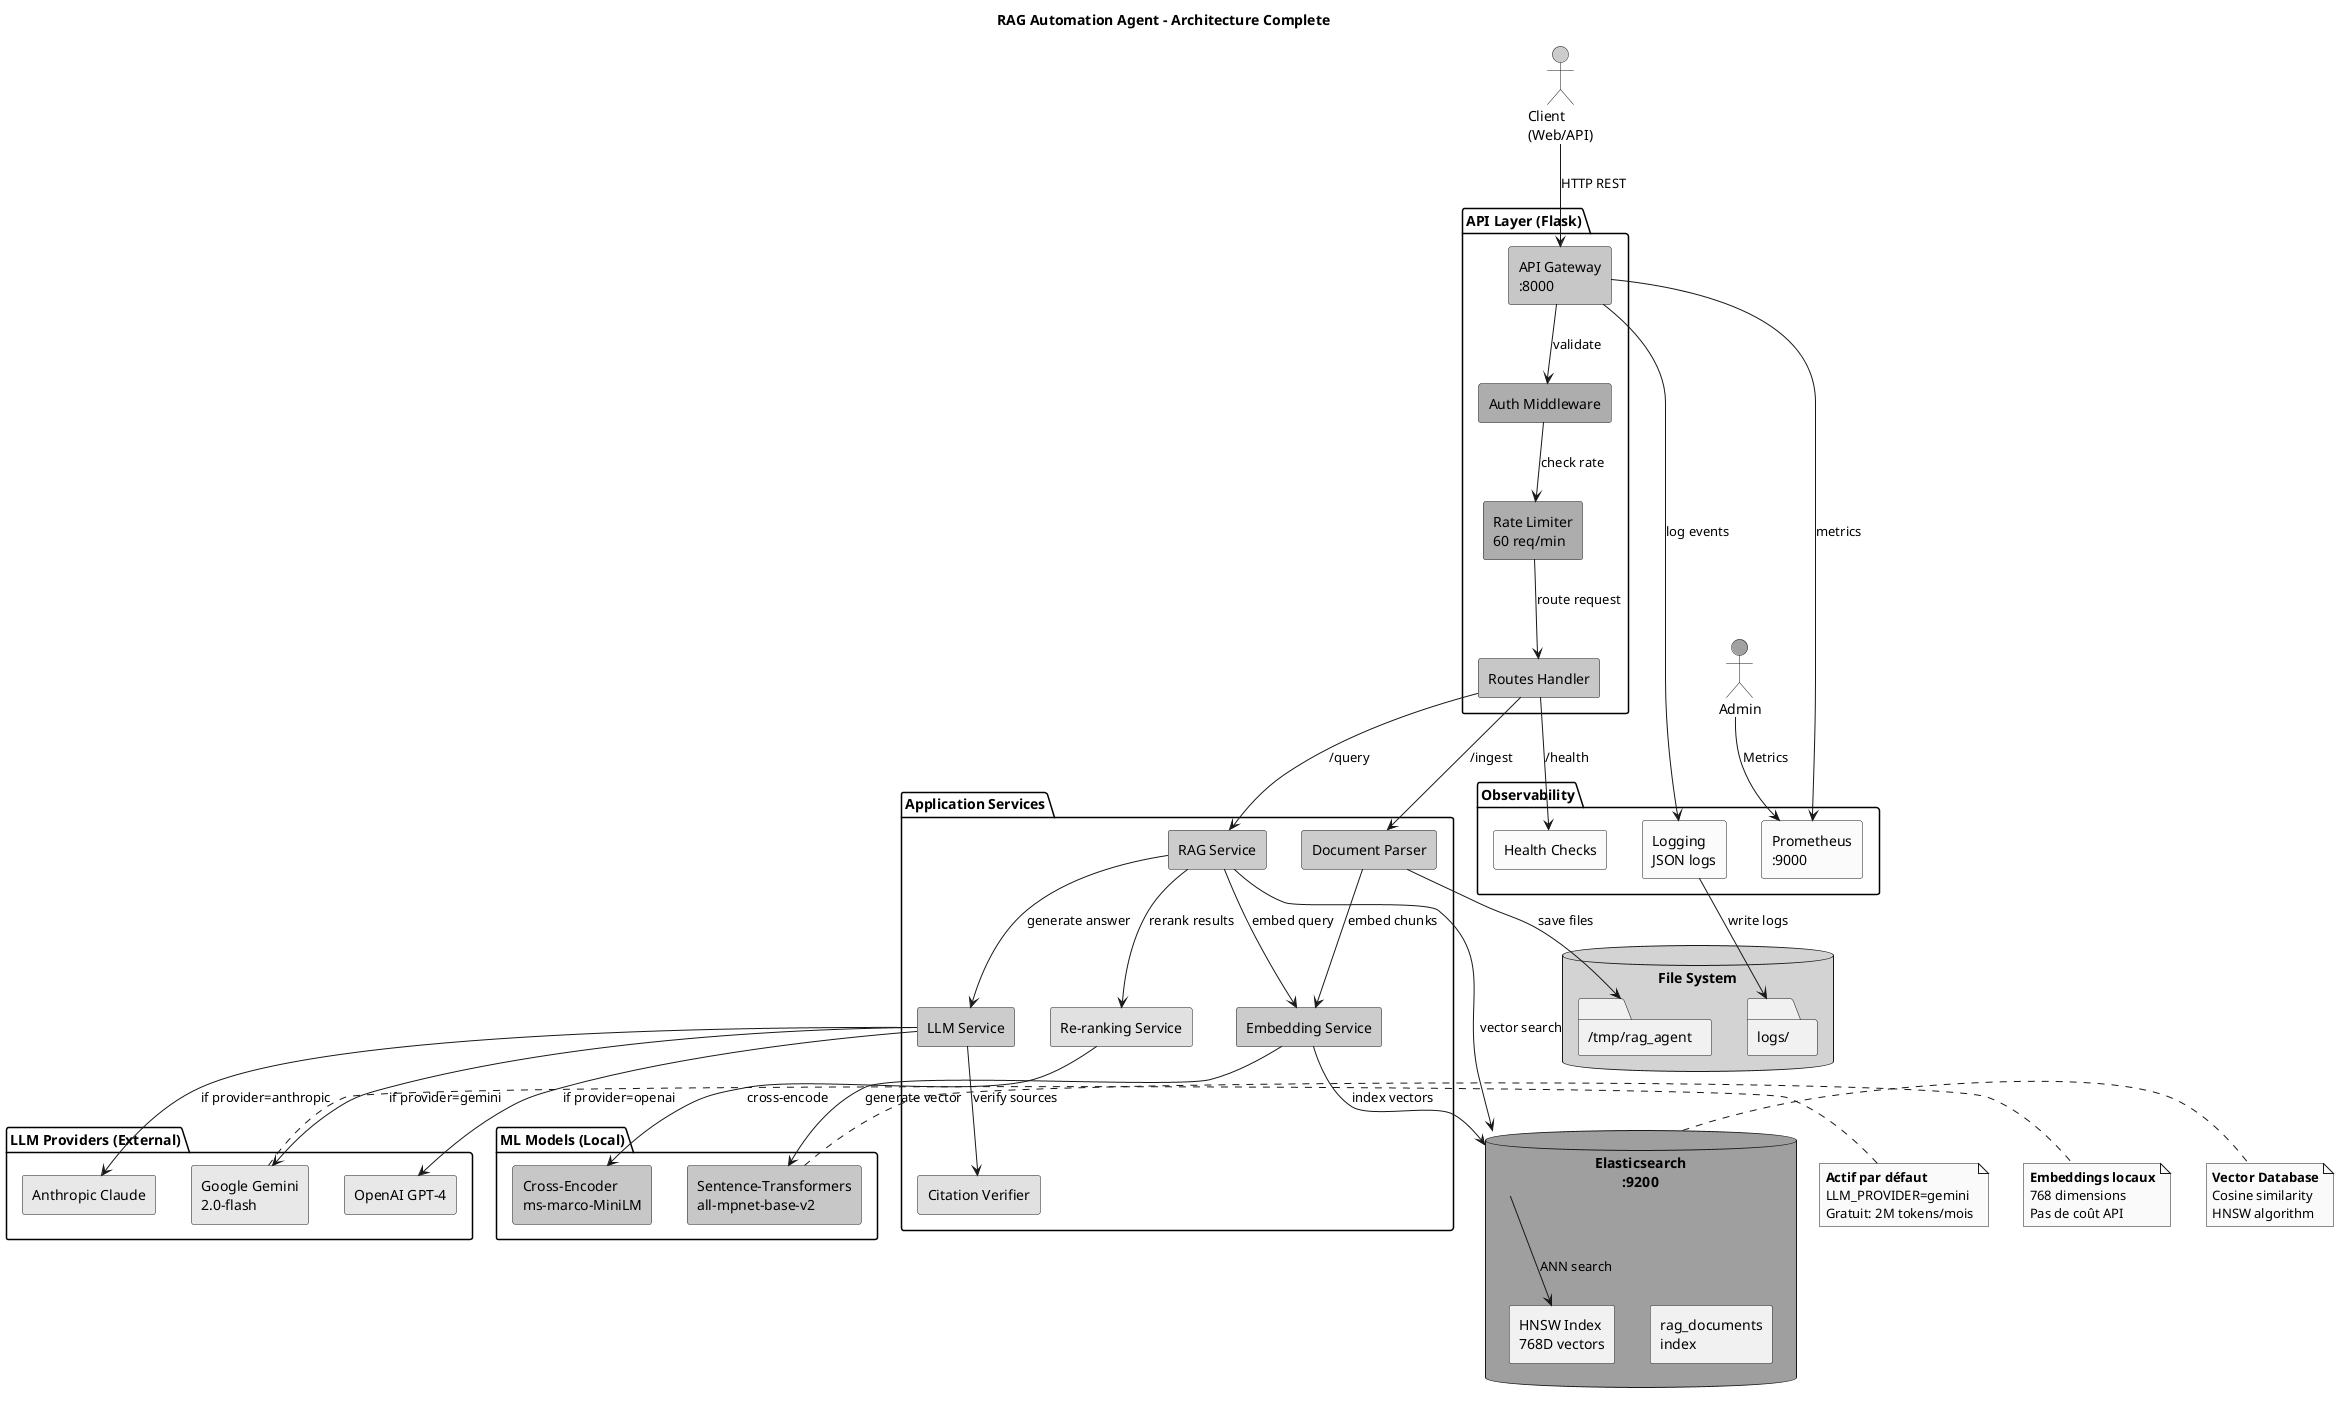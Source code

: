 @startuml RAG_Architecture_Components
title RAG Automation Agent - Architecture Complete
skinparam monochrome true
skinparam componentStyle rectangle

' External Actors
actor "Client\n(Web/API)" as client #LightBlue
actor "Admin" as admin #LightCoral

' API Layer
package "API Layer (Flask)" {
    component [API Gateway\n:8000] as api #LightGreen
    component [Auth Middleware] as auth #Orange
    component [Rate Limiter\n60 req/min] as limiter #Orange
    component [Routes Handler] as routes #LightGreen
}

' Application Services
package "Application Services" {
    component [RAG Service] as rag #LightBlue
    component [LLM Service] as llm #LightBlue
    component [Embedding Service] as embed #LightBlue
    component [Document Parser] as parser #LightBlue
    component [Re-ranking Service] as rerank #Yellow
    component [Citation Verifier] as citation #Yellow
}

' LLM Providers
package "LLM Providers (External)" {
    component [OpenAI GPT-4] as openai #Lavender
    component [Anthropic Claude] as anthropic #Lavender
    component [Google Gemini\n2.0-flash] as gemini #Lavender
}

' Vector Store
database "Elasticsearch\n:9200" as elastic #Coral {
    component [rag_documents\nindex] as index
    component [HNSW Index\n768D vectors] as hnsw
}

' ML Models (Local)
package "ML Models (Local)" {
    component [Sentence-Transformers\nall-mpnet-base-v2] as st #LightGreen
    component [Cross-Encoder\nms-marco-MiniLM] as ce #LightGreen
}

' Observability
package "Observability" {
    database [Prometheus\n:9000] as prometheus #LightYellow
    component [Logging\nJSON logs] as logging #LightYellow
    component [Health Checks] as health #LightYellow
}

' Storage
database "File System" as fs #LightGray {
    folder "/tmp/rag_agent" as temp
    folder "logs/" as logs_dir
}

' === Relationships ===

' Client Flow
client --> api : HTTP REST
admin --> prometheus : Metrics

' API Internal
api --> auth : validate
auth --> limiter : check rate
limiter --> routes : route request

' Routes to Services
routes --> parser : /ingest
routes --> rag : /query
routes --> health : /health

' RAG Query Flow
rag --> embed : embed query
embed --> st : generate vector
rag --> elastic : vector search
elastic --> hnsw : ANN search
rag --> rerank : rerank results
rerank --> ce : cross-encode
rag --> llm : generate answer
llm --> citation : verify sources

' LLM Provider Selection
llm -down-> openai : if provider=openai
llm -down-> anthropic : if provider=anthropic
llm -down-> gemini : if provider=gemini

' Document Ingestion
parser --> embed : embed chunks
embed --> elastic : index vectors
parser --> temp : save files

' Monitoring
api --> prometheus : metrics
api --> logging : log events
logging --> logs_dir : write logs

' Notes
note right of gemini
  **Actif par défaut**
  LLM_PROVIDER=gemini
  Gratuit: 2M tokens/mois
end note

note right of st
  **Embeddings locaux**
  768 dimensions
  Pas de coût API
end note

note right of elastic
  **Vector Database**
  Cosine similarity
  HNSW algorithm
end note

@enduml